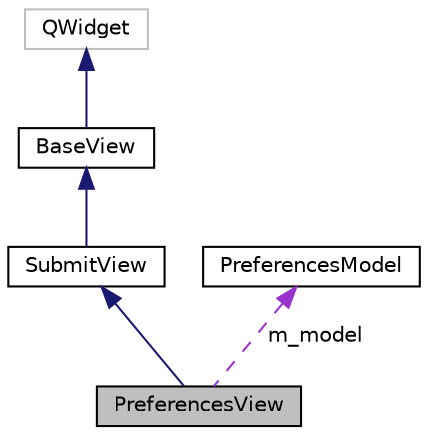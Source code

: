 digraph "PreferencesView"
{
 // LATEX_PDF_SIZE
  edge [fontname="Helvetica",fontsize="10",labelfontname="Helvetica",labelfontsize="10"];
  node [fontname="Helvetica",fontsize="10",shape=record];
  Node1 [label="PreferencesView",height=0.2,width=0.4,color="black", fillcolor="grey75", style="filled", fontcolor="black",tooltip=" "];
  Node2 -> Node1 [dir="back",color="midnightblue",fontsize="10",style="solid",fontname="Helvetica"];
  Node2 [label="SubmitView",height=0.2,width=0.4,color="black", fillcolor="white", style="filled",URL="$classSubmitView.html",tooltip=" "];
  Node3 -> Node2 [dir="back",color="midnightblue",fontsize="10",style="solid",fontname="Helvetica"];
  Node3 [label="BaseView",height=0.2,width=0.4,color="black", fillcolor="white", style="filled",URL="$classBaseView.html",tooltip=" "];
  Node4 -> Node3 [dir="back",color="midnightblue",fontsize="10",style="solid",fontname="Helvetica"];
  Node4 [label="QWidget",height=0.2,width=0.4,color="grey75", fillcolor="white", style="filled",tooltip=" "];
  Node5 -> Node1 [dir="back",color="darkorchid3",fontsize="10",style="dashed",label=" m_model" ,fontname="Helvetica"];
  Node5 [label="PreferencesModel",height=0.2,width=0.4,color="black", fillcolor="white", style="filled",URL="$classPreferencesModel.html",tooltip=" "];
}
